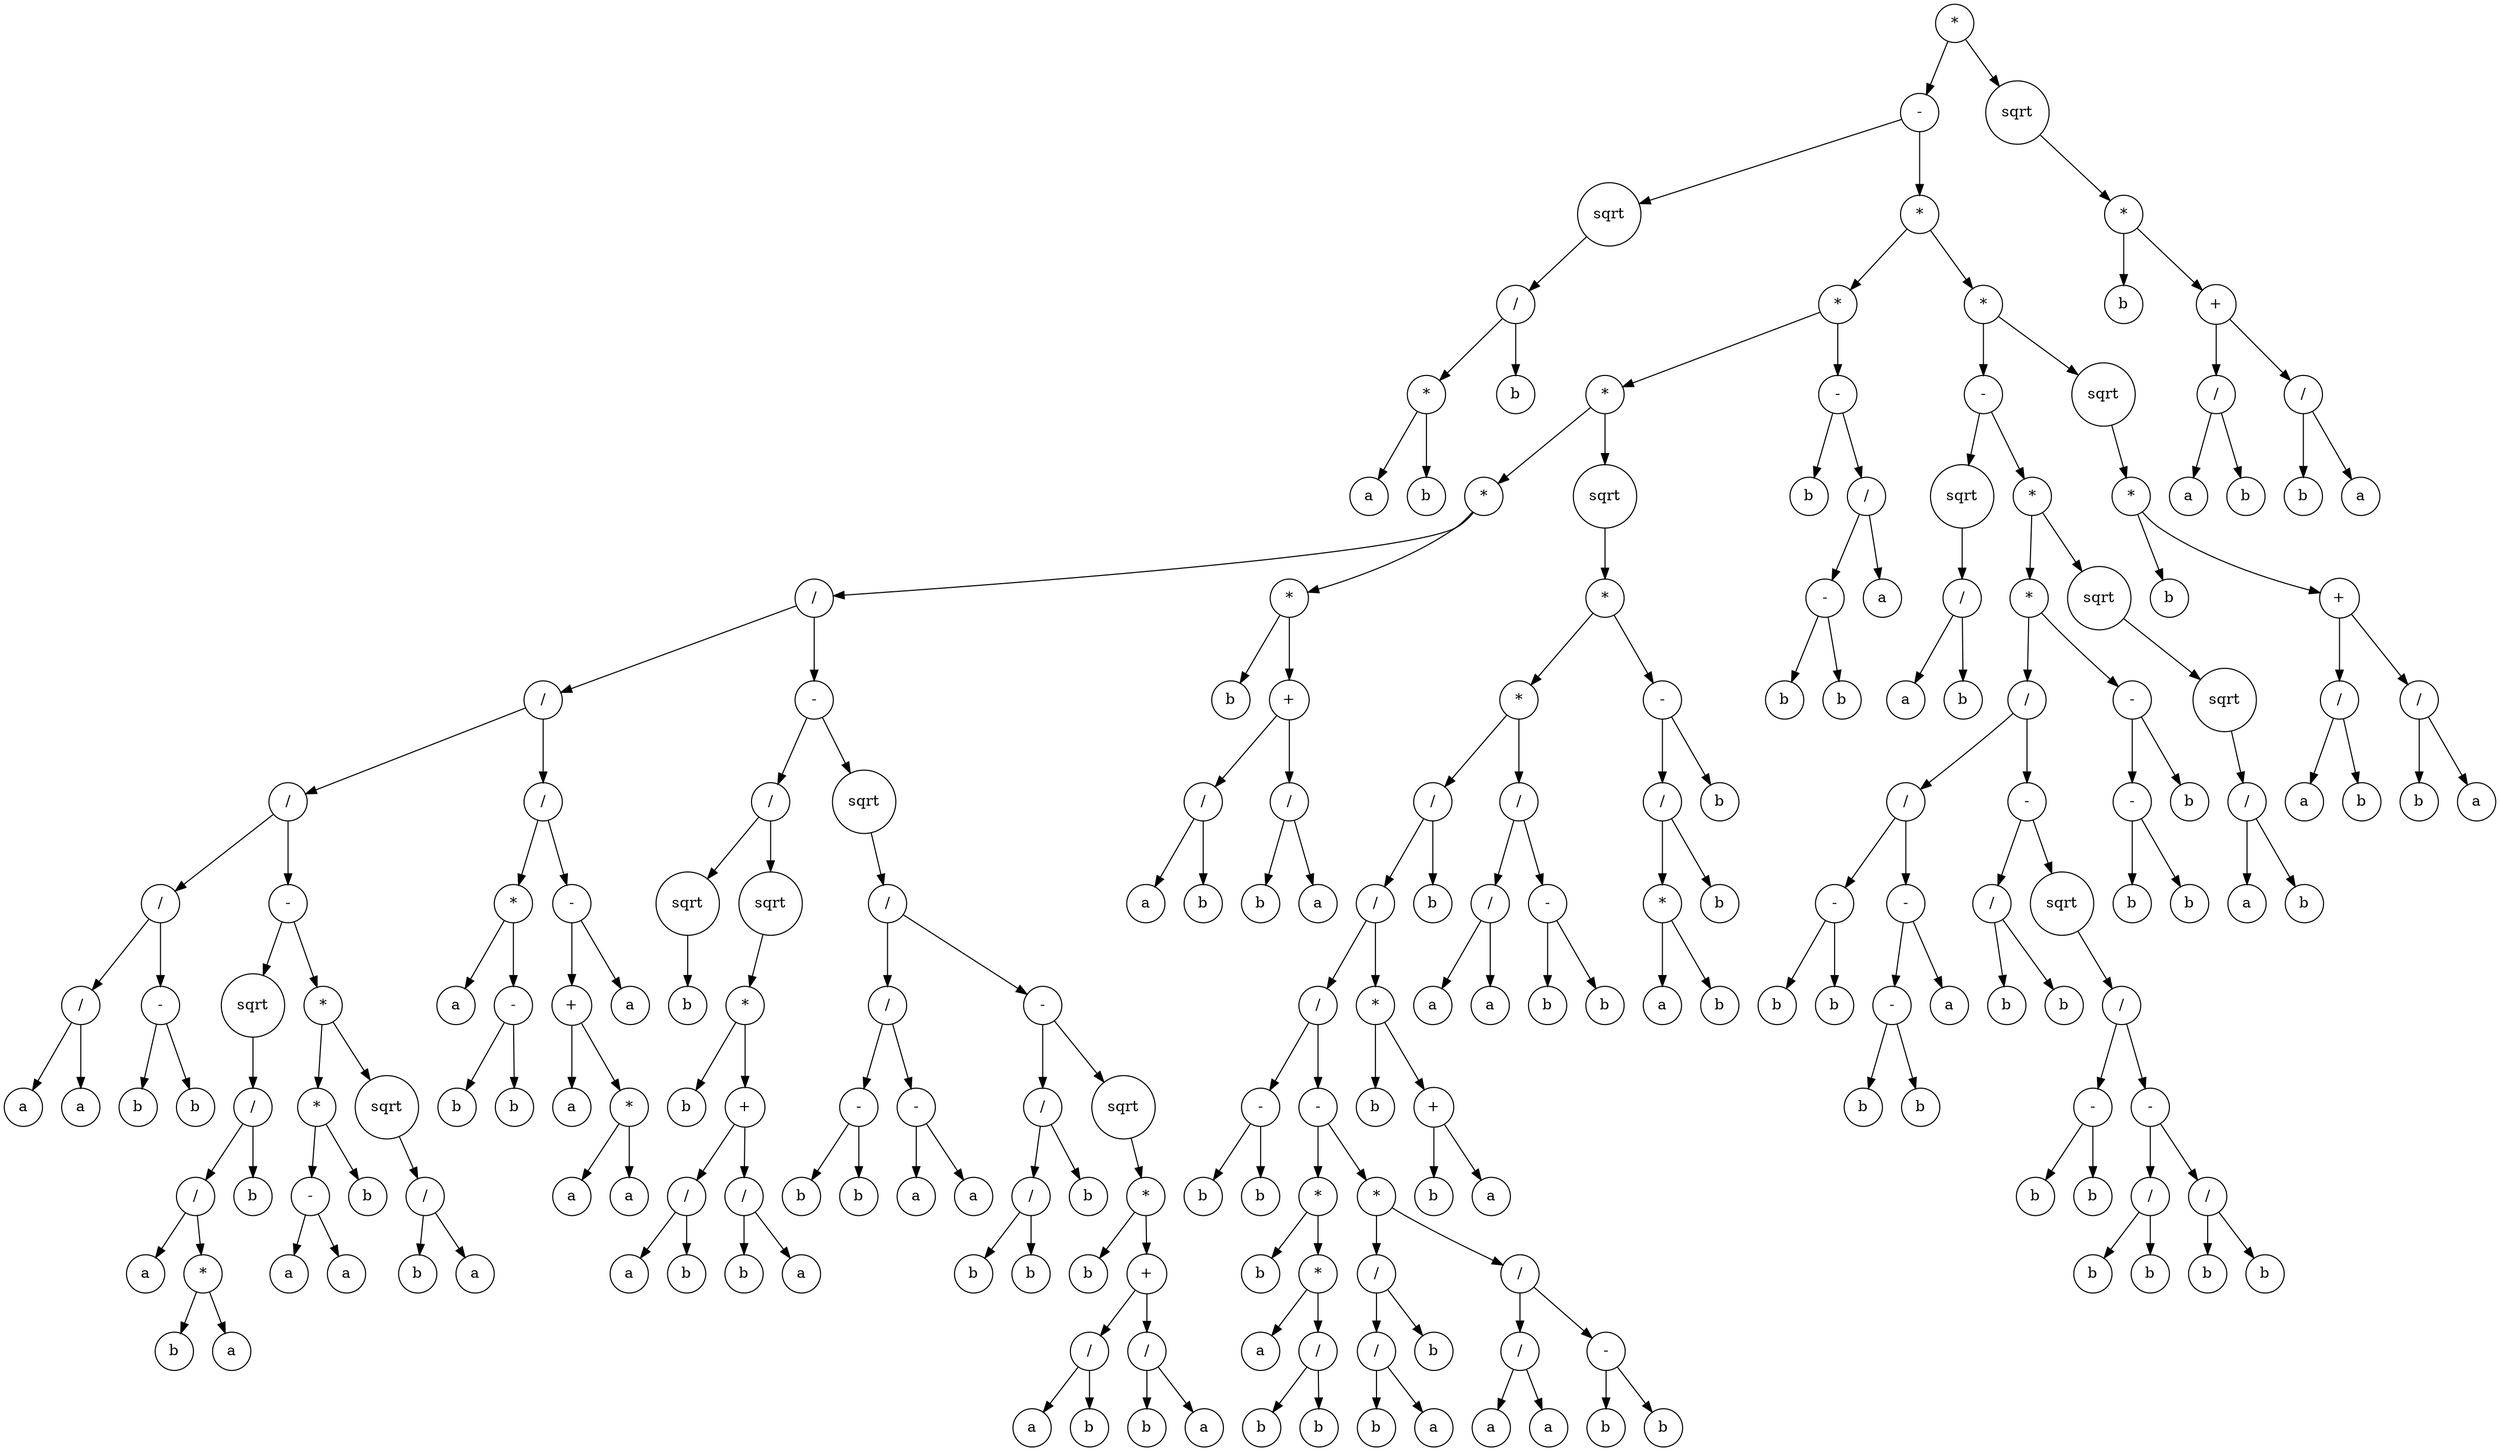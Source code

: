 digraph g {
graph [ordering=out];
node [shape=circle];
n[label = "*"];
n0[label = "-"];
n00[label = "sqrt"];
n000[label = "/"];
n0000[label = "*"];
n00000[label = "a"];
n0000 -> n00000;
n00001[label = "b"];
n0000 -> n00001;
n000 -> n0000;
n0001[label = "b"];
n000 -> n0001;
n00 -> n000;
n0 -> n00;
n01[label = "*"];
n010[label = "*"];
n0100[label = "*"];
n01000[label = "*"];
n010000[label = "/"];
n0100000[label = "/"];
n01000000[label = "/"];
n010000000[label = "/"];
n0100000000[label = "/"];
n01000000000[label = "a"];
n0100000000 -> n01000000000;
n01000000001[label = "a"];
n0100000000 -> n01000000001;
n010000000 -> n0100000000;
n0100000001[label = "-"];
n01000000010[label = "b"];
n0100000001 -> n01000000010;
n01000000011[label = "b"];
n0100000001 -> n01000000011;
n010000000 -> n0100000001;
n01000000 -> n010000000;
n010000001[label = "-"];
n0100000010[label = "sqrt"];
n01000000100[label = "/"];
n010000001000[label = "/"];
n0100000010000[label = "a"];
n010000001000 -> n0100000010000;
n0100000010001[label = "*"];
n01000000100010[label = "b"];
n0100000010001 -> n01000000100010;
n01000000100011[label = "a"];
n0100000010001 -> n01000000100011;
n010000001000 -> n0100000010001;
n01000000100 -> n010000001000;
n010000001001[label = "b"];
n01000000100 -> n010000001001;
n0100000010 -> n01000000100;
n010000001 -> n0100000010;
n0100000011[label = "*"];
n01000000110[label = "*"];
n010000001100[label = "-"];
n0100000011000[label = "a"];
n010000001100 -> n0100000011000;
n0100000011001[label = "a"];
n010000001100 -> n0100000011001;
n01000000110 -> n010000001100;
n010000001101[label = "b"];
n01000000110 -> n010000001101;
n0100000011 -> n01000000110;
n01000000111[label = "sqrt"];
n010000001110[label = "/"];
n0100000011100[label = "b"];
n010000001110 -> n0100000011100;
n0100000011101[label = "a"];
n010000001110 -> n0100000011101;
n01000000111 -> n010000001110;
n0100000011 -> n01000000111;
n010000001 -> n0100000011;
n01000000 -> n010000001;
n0100000 -> n01000000;
n01000001[label = "/"];
n010000010[label = "*"];
n0100000100[label = "a"];
n010000010 -> n0100000100;
n0100000101[label = "-"];
n01000001010[label = "b"];
n0100000101 -> n01000001010;
n01000001011[label = "b"];
n0100000101 -> n01000001011;
n010000010 -> n0100000101;
n01000001 -> n010000010;
n010000011[label = "-"];
n0100000110[label = "+"];
n01000001100[label = "a"];
n0100000110 -> n01000001100;
n01000001101[label = "*"];
n010000011010[label = "a"];
n01000001101 -> n010000011010;
n010000011011[label = "a"];
n01000001101 -> n010000011011;
n0100000110 -> n01000001101;
n010000011 -> n0100000110;
n0100000111[label = "a"];
n010000011 -> n0100000111;
n01000001 -> n010000011;
n0100000 -> n01000001;
n010000 -> n0100000;
n0100001[label = "-"];
n01000010[label = "/"];
n010000100[label = "sqrt"];
n0100001000[label = "b"];
n010000100 -> n0100001000;
n01000010 -> n010000100;
n010000101[label = "sqrt"];
n0100001010[label = "*"];
n01000010100[label = "b"];
n0100001010 -> n01000010100;
n01000010101[label = "+"];
n010000101010[label = "/"];
n0100001010100[label = "a"];
n010000101010 -> n0100001010100;
n0100001010101[label = "b"];
n010000101010 -> n0100001010101;
n01000010101 -> n010000101010;
n010000101011[label = "/"];
n0100001010110[label = "b"];
n010000101011 -> n0100001010110;
n0100001010111[label = "a"];
n010000101011 -> n0100001010111;
n01000010101 -> n010000101011;
n0100001010 -> n01000010101;
n010000101 -> n0100001010;
n01000010 -> n010000101;
n0100001 -> n01000010;
n01000011[label = "sqrt"];
n010000110[label = "/"];
n0100001100[label = "/"];
n01000011000[label = "-"];
n010000110000[label = "b"];
n01000011000 -> n010000110000;
n010000110001[label = "b"];
n01000011000 -> n010000110001;
n0100001100 -> n01000011000;
n01000011001[label = "-"];
n010000110010[label = "a"];
n01000011001 -> n010000110010;
n010000110011[label = "a"];
n01000011001 -> n010000110011;
n0100001100 -> n01000011001;
n010000110 -> n0100001100;
n0100001101[label = "-"];
n01000011010[label = "/"];
n010000110100[label = "/"];
n0100001101000[label = "b"];
n010000110100 -> n0100001101000;
n0100001101001[label = "b"];
n010000110100 -> n0100001101001;
n01000011010 -> n010000110100;
n010000110101[label = "b"];
n01000011010 -> n010000110101;
n0100001101 -> n01000011010;
n01000011011[label = "sqrt"];
n010000110110[label = "*"];
n0100001101100[label = "b"];
n010000110110 -> n0100001101100;
n0100001101101[label = "+"];
n01000011011010[label = "/"];
n010000110110100[label = "a"];
n01000011011010 -> n010000110110100;
n010000110110101[label = "b"];
n01000011011010 -> n010000110110101;
n0100001101101 -> n01000011011010;
n01000011011011[label = "/"];
n010000110110110[label = "b"];
n01000011011011 -> n010000110110110;
n010000110110111[label = "a"];
n01000011011011 -> n010000110110111;
n0100001101101 -> n01000011011011;
n010000110110 -> n0100001101101;
n01000011011 -> n010000110110;
n0100001101 -> n01000011011;
n010000110 -> n0100001101;
n01000011 -> n010000110;
n0100001 -> n01000011;
n010000 -> n0100001;
n01000 -> n010000;
n010001[label = "*"];
n0100010[label = "b"];
n010001 -> n0100010;
n0100011[label = "+"];
n01000110[label = "/"];
n010001100[label = "a"];
n01000110 -> n010001100;
n010001101[label = "b"];
n01000110 -> n010001101;
n0100011 -> n01000110;
n01000111[label = "/"];
n010001110[label = "b"];
n01000111 -> n010001110;
n010001111[label = "a"];
n01000111 -> n010001111;
n0100011 -> n01000111;
n010001 -> n0100011;
n01000 -> n010001;
n0100 -> n01000;
n01001[label = "sqrt"];
n010010[label = "*"];
n0100100[label = "*"];
n01001000[label = "/"];
n010010000[label = "/"];
n0100100000[label = "/"];
n01001000000[label = "-"];
n010010000000[label = "b"];
n01001000000 -> n010010000000;
n010010000001[label = "b"];
n01001000000 -> n010010000001;
n0100100000 -> n01001000000;
n01001000001[label = "-"];
n010010000010[label = "*"];
n0100100000100[label = "b"];
n010010000010 -> n0100100000100;
n0100100000101[label = "*"];
n01001000001010[label = "a"];
n0100100000101 -> n01001000001010;
n01001000001011[label = "/"];
n010010000010110[label = "b"];
n01001000001011 -> n010010000010110;
n010010000010111[label = "b"];
n01001000001011 -> n010010000010111;
n0100100000101 -> n01001000001011;
n010010000010 -> n0100100000101;
n01001000001 -> n010010000010;
n010010000011[label = "*"];
n0100100000110[label = "/"];
n01001000001100[label = "/"];
n010010000011000[label = "b"];
n01001000001100 -> n010010000011000;
n010010000011001[label = "a"];
n01001000001100 -> n010010000011001;
n0100100000110 -> n01001000001100;
n01001000001101[label = "b"];
n0100100000110 -> n01001000001101;
n010010000011 -> n0100100000110;
n0100100000111[label = "/"];
n01001000001110[label = "/"];
n010010000011100[label = "a"];
n01001000001110 -> n010010000011100;
n010010000011101[label = "a"];
n01001000001110 -> n010010000011101;
n0100100000111 -> n01001000001110;
n01001000001111[label = "-"];
n010010000011110[label = "b"];
n01001000001111 -> n010010000011110;
n010010000011111[label = "b"];
n01001000001111 -> n010010000011111;
n0100100000111 -> n01001000001111;
n010010000011 -> n0100100000111;
n01001000001 -> n010010000011;
n0100100000 -> n01001000001;
n010010000 -> n0100100000;
n0100100001[label = "*"];
n01001000010[label = "b"];
n0100100001 -> n01001000010;
n01001000011[label = "+"];
n010010000110[label = "b"];
n01001000011 -> n010010000110;
n010010000111[label = "a"];
n01001000011 -> n010010000111;
n0100100001 -> n01001000011;
n010010000 -> n0100100001;
n01001000 -> n010010000;
n010010001[label = "b"];
n01001000 -> n010010001;
n0100100 -> n01001000;
n01001001[label = "/"];
n010010010[label = "/"];
n0100100100[label = "a"];
n010010010 -> n0100100100;
n0100100101[label = "a"];
n010010010 -> n0100100101;
n01001001 -> n010010010;
n010010011[label = "-"];
n0100100110[label = "b"];
n010010011 -> n0100100110;
n0100100111[label = "b"];
n010010011 -> n0100100111;
n01001001 -> n010010011;
n0100100 -> n01001001;
n010010 -> n0100100;
n0100101[label = "-"];
n01001010[label = "/"];
n010010100[label = "*"];
n0100101000[label = "a"];
n010010100 -> n0100101000;
n0100101001[label = "b"];
n010010100 -> n0100101001;
n01001010 -> n010010100;
n010010101[label = "b"];
n01001010 -> n010010101;
n0100101 -> n01001010;
n01001011[label = "b"];
n0100101 -> n01001011;
n010010 -> n0100101;
n01001 -> n010010;
n0100 -> n01001;
n010 -> n0100;
n0101[label = "-"];
n01010[label = "b"];
n0101 -> n01010;
n01011[label = "/"];
n010110[label = "-"];
n0101100[label = "b"];
n010110 -> n0101100;
n0101101[label = "b"];
n010110 -> n0101101;
n01011 -> n010110;
n010111[label = "a"];
n01011 -> n010111;
n0101 -> n01011;
n010 -> n0101;
n01 -> n010;
n011[label = "*"];
n0110[label = "-"];
n01100[label = "sqrt"];
n011000[label = "/"];
n0110000[label = "a"];
n011000 -> n0110000;
n0110001[label = "b"];
n011000 -> n0110001;
n01100 -> n011000;
n0110 -> n01100;
n01101[label = "*"];
n011010[label = "*"];
n0110100[label = "/"];
n01101000[label = "/"];
n011010000[label = "-"];
n0110100000[label = "b"];
n011010000 -> n0110100000;
n0110100001[label = "b"];
n011010000 -> n0110100001;
n01101000 -> n011010000;
n011010001[label = "-"];
n0110100010[label = "-"];
n01101000100[label = "b"];
n0110100010 -> n01101000100;
n01101000101[label = "b"];
n0110100010 -> n01101000101;
n011010001 -> n0110100010;
n0110100011[label = "a"];
n011010001 -> n0110100011;
n01101000 -> n011010001;
n0110100 -> n01101000;
n01101001[label = "-"];
n011010010[label = "/"];
n0110100100[label = "b"];
n011010010 -> n0110100100;
n0110100101[label = "b"];
n011010010 -> n0110100101;
n01101001 -> n011010010;
n011010011[label = "sqrt"];
n0110100110[label = "/"];
n01101001100[label = "-"];
n011010011000[label = "b"];
n01101001100 -> n011010011000;
n011010011001[label = "b"];
n01101001100 -> n011010011001;
n0110100110 -> n01101001100;
n01101001101[label = "-"];
n011010011010[label = "/"];
n0110100110100[label = "b"];
n011010011010 -> n0110100110100;
n0110100110101[label = "b"];
n011010011010 -> n0110100110101;
n01101001101 -> n011010011010;
n011010011011[label = "/"];
n0110100110110[label = "b"];
n011010011011 -> n0110100110110;
n0110100110111[label = "b"];
n011010011011 -> n0110100110111;
n01101001101 -> n011010011011;
n0110100110 -> n01101001101;
n011010011 -> n0110100110;
n01101001 -> n011010011;
n0110100 -> n01101001;
n011010 -> n0110100;
n0110101[label = "-"];
n01101010[label = "-"];
n011010100[label = "b"];
n01101010 -> n011010100;
n011010101[label = "b"];
n01101010 -> n011010101;
n0110101 -> n01101010;
n01101011[label = "b"];
n0110101 -> n01101011;
n011010 -> n0110101;
n01101 -> n011010;
n011011[label = "sqrt"];
n0110110[label = "sqrt"];
n01101100[label = "/"];
n011011000[label = "a"];
n01101100 -> n011011000;
n011011001[label = "b"];
n01101100 -> n011011001;
n0110110 -> n01101100;
n011011 -> n0110110;
n01101 -> n011011;
n0110 -> n01101;
n011 -> n0110;
n0111[label = "sqrt"];
n01110[label = "*"];
n011100[label = "b"];
n01110 -> n011100;
n011101[label = "+"];
n0111010[label = "/"];
n01110100[label = "a"];
n0111010 -> n01110100;
n01110101[label = "b"];
n0111010 -> n01110101;
n011101 -> n0111010;
n0111011[label = "/"];
n01110110[label = "b"];
n0111011 -> n01110110;
n01110111[label = "a"];
n0111011 -> n01110111;
n011101 -> n0111011;
n01110 -> n011101;
n0111 -> n01110;
n011 -> n0111;
n01 -> n011;
n0 -> n01;
n -> n0;
n1[label = "sqrt"];
n10[label = "*"];
n100[label = "b"];
n10 -> n100;
n101[label = "+"];
n1010[label = "/"];
n10100[label = "a"];
n1010 -> n10100;
n10101[label = "b"];
n1010 -> n10101;
n101 -> n1010;
n1011[label = "/"];
n10110[label = "b"];
n1011 -> n10110;
n10111[label = "a"];
n1011 -> n10111;
n101 -> n1011;
n10 -> n101;
n1 -> n10;
n -> n1;
}
